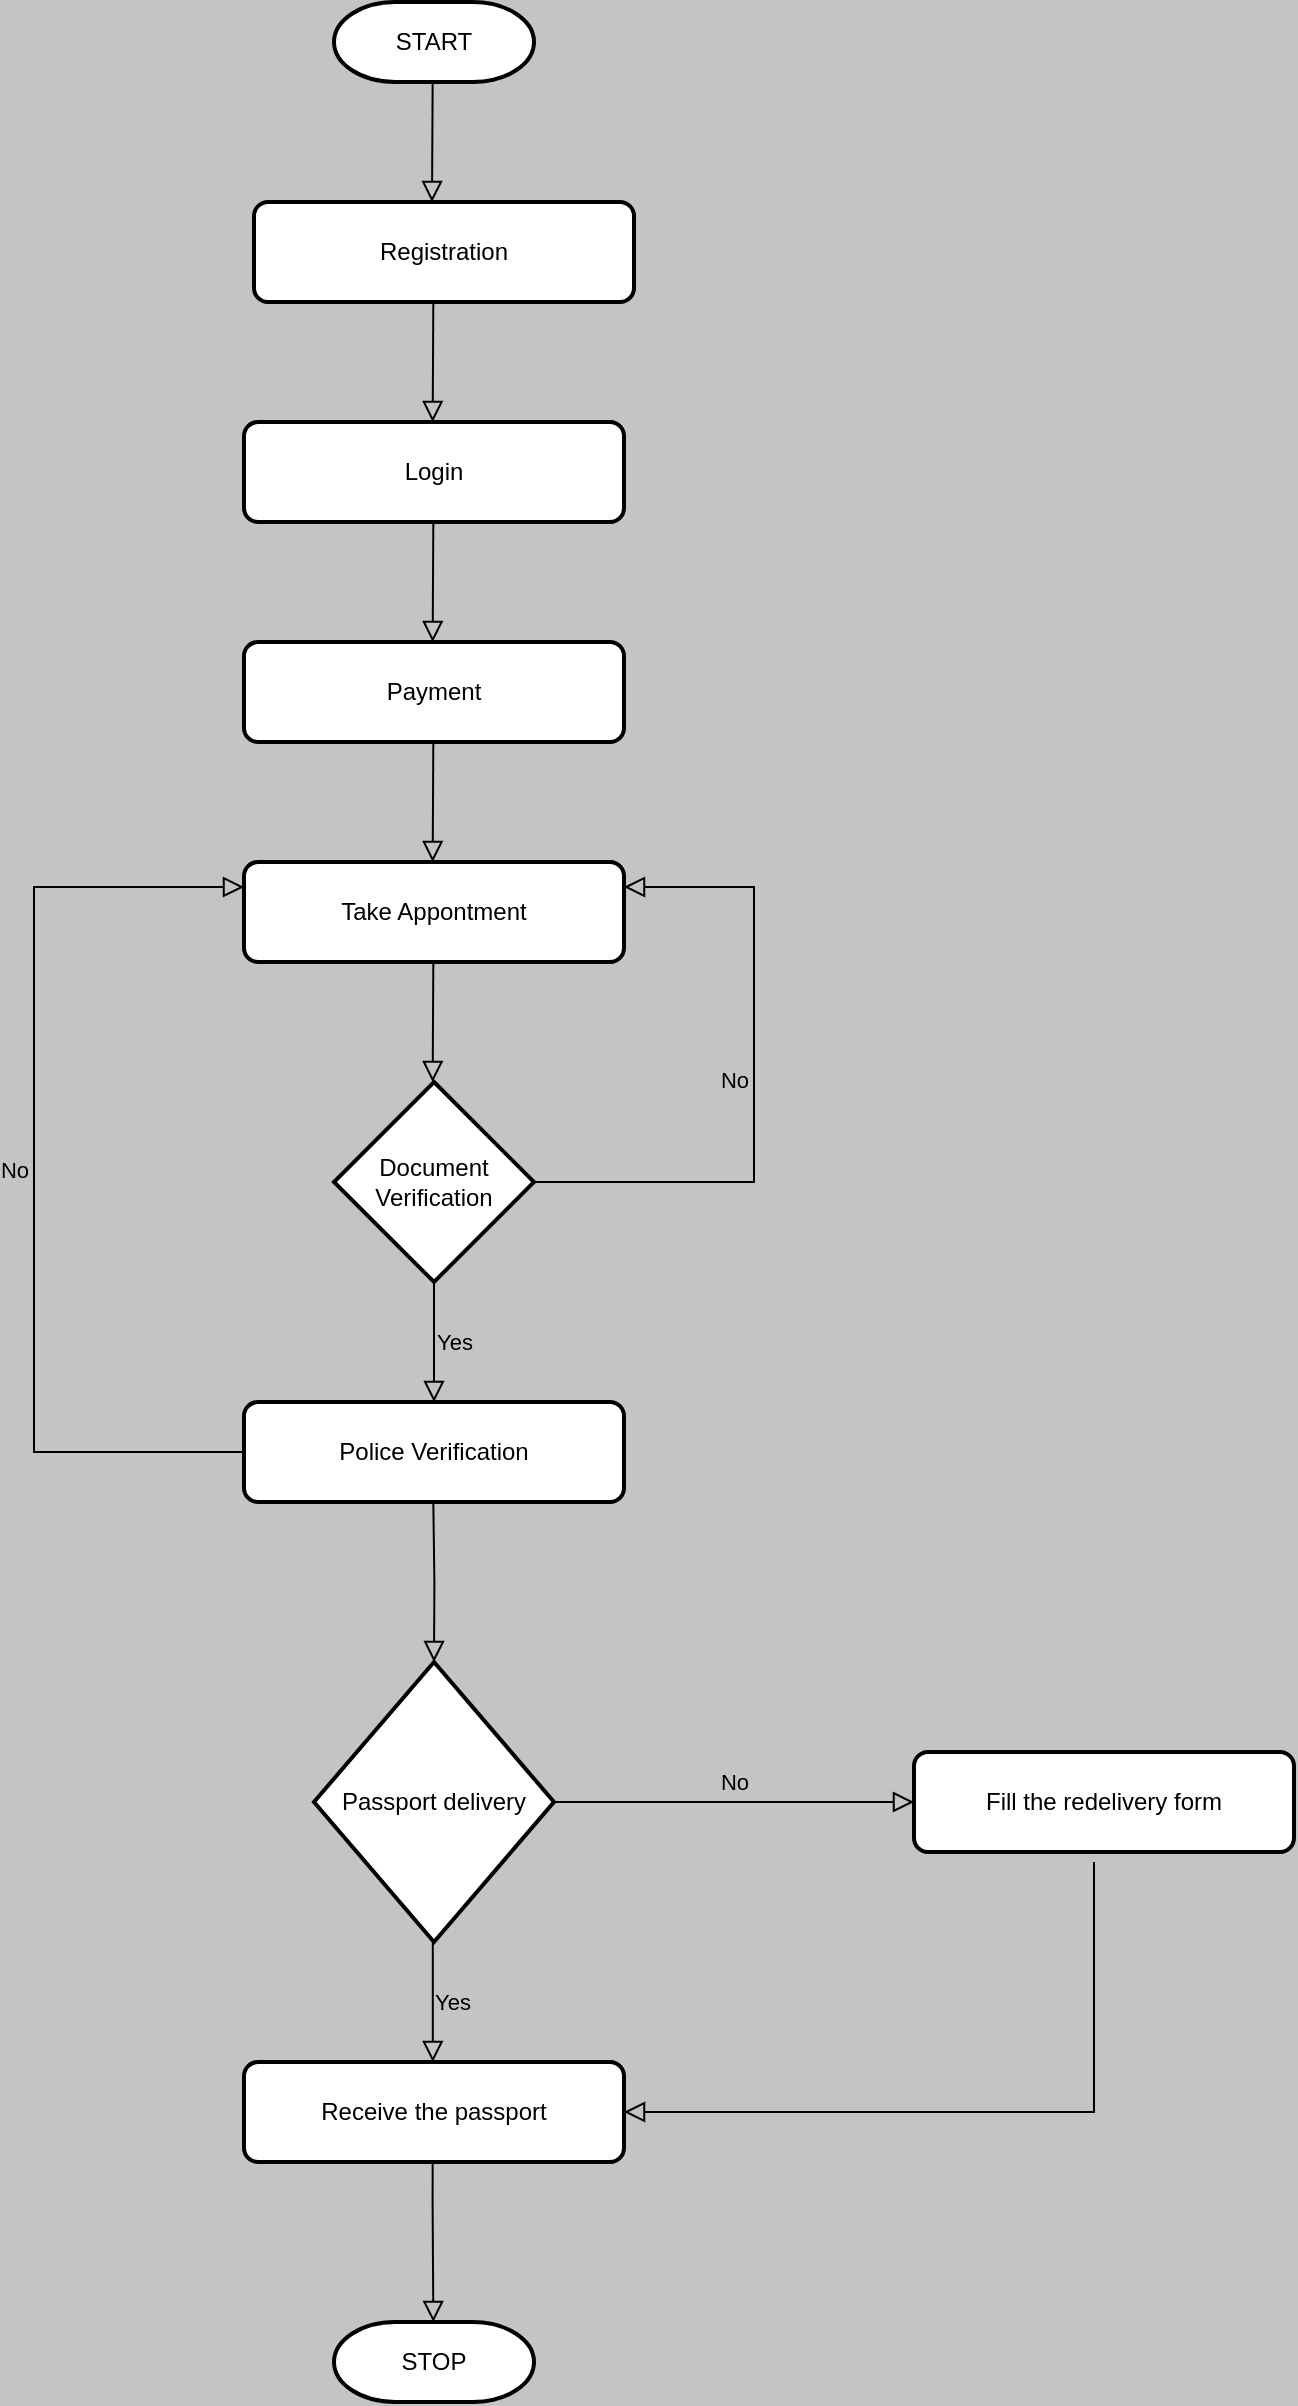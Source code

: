 <mxfile version="13.6.9" type="device"><diagram id="C5RBs43oDa-KdzZeNtuy" name="Page-1"><mxGraphModel dx="1157" dy="632" grid="1" gridSize="10" guides="1" tooltips="1" connect="1" arrows="1" fold="1" page="1" pageScale="1" pageWidth="827" pageHeight="1169" background="#C4C4C4" math="0" shadow="0"><root><mxCell id="WIyWlLk6GJQsqaUBKTNV-0"/><mxCell id="WIyWlLk6GJQsqaUBKTNV-1" parent="WIyWlLk6GJQsqaUBKTNV-0"/><mxCell id="L_H-uKs8bd5cDsqL-nru-0" value="START" style="strokeWidth=2;html=1;shape=mxgraph.flowchart.terminator;whiteSpace=wrap;" vertex="1" parent="WIyWlLk6GJQsqaUBKTNV-1"><mxGeometry x="300" y="170" width="100" height="40" as="geometry"/></mxCell><mxCell id="L_H-uKs8bd5cDsqL-nru-1" value="Registration" style="rounded=1;whiteSpace=wrap;html=1;absoluteArcSize=1;arcSize=14;strokeWidth=2;" vertex="1" parent="WIyWlLk6GJQsqaUBKTNV-1"><mxGeometry x="260" y="270" width="190" height="50" as="geometry"/></mxCell><mxCell id="L_H-uKs8bd5cDsqL-nru-2" value="Login" style="rounded=1;whiteSpace=wrap;html=1;absoluteArcSize=1;arcSize=14;strokeWidth=2;" vertex="1" parent="WIyWlLk6GJQsqaUBKTNV-1"><mxGeometry x="255" y="380" width="190" height="50" as="geometry"/></mxCell><mxCell id="L_H-uKs8bd5cDsqL-nru-3" value="Take Appontment" style="rounded=1;whiteSpace=wrap;html=1;absoluteArcSize=1;arcSize=14;strokeWidth=2;" vertex="1" parent="WIyWlLk6GJQsqaUBKTNV-1"><mxGeometry x="255" y="600" width="190" height="50" as="geometry"/></mxCell><mxCell id="L_H-uKs8bd5cDsqL-nru-4" value="Payment" style="rounded=1;whiteSpace=wrap;html=1;absoluteArcSize=1;arcSize=14;strokeWidth=2;" vertex="1" parent="WIyWlLk6GJQsqaUBKTNV-1"><mxGeometry x="255" y="490" width="190" height="50" as="geometry"/></mxCell><mxCell id="L_H-uKs8bd5cDsqL-nru-5" value="Document&lt;br&gt;Verification" style="strokeWidth=2;html=1;shape=mxgraph.flowchart.decision;whiteSpace=wrap;" vertex="1" parent="WIyWlLk6GJQsqaUBKTNV-1"><mxGeometry x="300" y="710" width="100" height="100" as="geometry"/></mxCell><mxCell id="L_H-uKs8bd5cDsqL-nru-6" value="" style="rounded=0;html=1;jettySize=auto;orthogonalLoop=1;fontSize=11;endArrow=block;endFill=0;endSize=8;strokeWidth=1;shadow=0;labelBackgroundColor=none;edgeStyle=orthogonalEdgeStyle;" edge="1" parent="WIyWlLk6GJQsqaUBKTNV-1"><mxGeometry y="20" relative="1" as="geometry"><mxPoint as="offset"/><mxPoint x="349.33" y="210" as="sourcePoint"/><mxPoint x="349" y="270" as="targetPoint"/><Array as="points"><mxPoint x="349.33" y="210"/></Array></mxGeometry></mxCell><mxCell id="L_H-uKs8bd5cDsqL-nru-10" value="" style="rounded=0;html=1;jettySize=auto;orthogonalLoop=1;fontSize=11;endArrow=block;endFill=0;endSize=8;strokeWidth=1;shadow=0;labelBackgroundColor=none;edgeStyle=orthogonalEdgeStyle;" edge="1" parent="WIyWlLk6GJQsqaUBKTNV-1"><mxGeometry y="20" relative="1" as="geometry"><mxPoint as="offset"/><mxPoint x="349.66" y="320" as="sourcePoint"/><mxPoint x="349.33" y="380" as="targetPoint"/><Array as="points"><mxPoint x="349.66" y="320"/></Array></mxGeometry></mxCell><mxCell id="L_H-uKs8bd5cDsqL-nru-11" value="" style="rounded=0;html=1;jettySize=auto;orthogonalLoop=1;fontSize=11;endArrow=block;endFill=0;endSize=8;strokeWidth=1;shadow=0;labelBackgroundColor=none;edgeStyle=orthogonalEdgeStyle;" edge="1" parent="WIyWlLk6GJQsqaUBKTNV-1"><mxGeometry y="20" relative="1" as="geometry"><mxPoint as="offset"/><mxPoint x="349.66" y="430" as="sourcePoint"/><mxPoint x="349.33" y="490" as="targetPoint"/><Array as="points"><mxPoint x="349.66" y="430"/></Array></mxGeometry></mxCell><mxCell id="L_H-uKs8bd5cDsqL-nru-12" value="" style="rounded=0;html=1;jettySize=auto;orthogonalLoop=1;fontSize=11;endArrow=block;endFill=0;endSize=8;strokeWidth=1;shadow=0;labelBackgroundColor=none;edgeStyle=orthogonalEdgeStyle;" edge="1" parent="WIyWlLk6GJQsqaUBKTNV-1"><mxGeometry y="20" relative="1" as="geometry"><mxPoint as="offset"/><mxPoint x="349.66" y="540" as="sourcePoint"/><mxPoint x="349.33" y="600" as="targetPoint"/><Array as="points"><mxPoint x="349.66" y="540"/></Array></mxGeometry></mxCell><mxCell id="L_H-uKs8bd5cDsqL-nru-13" value="" style="rounded=0;html=1;jettySize=auto;orthogonalLoop=1;fontSize=11;endArrow=block;endFill=0;endSize=8;strokeWidth=1;shadow=0;labelBackgroundColor=none;edgeStyle=orthogonalEdgeStyle;" edge="1" parent="WIyWlLk6GJQsqaUBKTNV-1"><mxGeometry y="20" relative="1" as="geometry"><mxPoint as="offset"/><mxPoint x="349.66" y="650" as="sourcePoint"/><mxPoint x="349.33" y="710" as="targetPoint"/><Array as="points"><mxPoint x="349.66" y="650"/></Array></mxGeometry></mxCell><mxCell id="L_H-uKs8bd5cDsqL-nru-15" value="No" style="edgeStyle=orthogonalEdgeStyle;rounded=0;html=1;jettySize=auto;orthogonalLoop=1;fontSize=11;endArrow=block;endFill=0;endSize=8;strokeWidth=1;shadow=0;labelBackgroundColor=none;exitX=1;exitY=0.5;exitDx=0;exitDy=0;exitPerimeter=0;entryX=1;entryY=0.25;entryDx=0;entryDy=0;" edge="1" parent="WIyWlLk6GJQsqaUBKTNV-1" source="L_H-uKs8bd5cDsqL-nru-5" target="L_H-uKs8bd5cDsqL-nru-3"><mxGeometry y="10" relative="1" as="geometry"><mxPoint as="offset"/><mxPoint x="610" y="770" as="sourcePoint"/><mxPoint x="610" y="570" as="targetPoint"/><Array as="points"><mxPoint x="510" y="760"/><mxPoint x="510" y="613"/></Array></mxGeometry></mxCell><mxCell id="L_H-uKs8bd5cDsqL-nru-16" value="Yes" style="edgeStyle=orthogonalEdgeStyle;rounded=0;html=1;jettySize=auto;orthogonalLoop=1;fontSize=11;endArrow=block;endFill=0;endSize=8;strokeWidth=1;shadow=0;labelBackgroundColor=none;exitX=0.5;exitY=1;exitDx=0;exitDy=0;exitPerimeter=0;" edge="1" parent="WIyWlLk6GJQsqaUBKTNV-1" source="L_H-uKs8bd5cDsqL-nru-5"><mxGeometry y="10" relative="1" as="geometry"><mxPoint as="offset"/><mxPoint x="350" y="850" as="sourcePoint"/><mxPoint x="350" y="870" as="targetPoint"/><Array as="points"><mxPoint x="350" y="850"/></Array></mxGeometry></mxCell><mxCell id="L_H-uKs8bd5cDsqL-nru-17" value="Police Verification" style="rounded=1;whiteSpace=wrap;html=1;absoluteArcSize=1;arcSize=14;strokeWidth=2;" vertex="1" parent="WIyWlLk6GJQsqaUBKTNV-1"><mxGeometry x="255" y="870" width="190" height="50" as="geometry"/></mxCell><mxCell id="L_H-uKs8bd5cDsqL-nru-18" value="No" style="edgeStyle=orthogonalEdgeStyle;rounded=0;html=1;jettySize=auto;orthogonalLoop=1;fontSize=11;endArrow=block;endFill=0;endSize=8;strokeWidth=1;shadow=0;labelBackgroundColor=none;exitX=0;exitY=0.5;exitDx=0;exitDy=0;entryX=0;entryY=0.25;entryDx=0;entryDy=0;" edge="1" parent="WIyWlLk6GJQsqaUBKTNV-1" source="L_H-uKs8bd5cDsqL-nru-17" target="L_H-uKs8bd5cDsqL-nru-3"><mxGeometry y="10" relative="1" as="geometry"><mxPoint as="offset"/><mxPoint x="100" y="877.5" as="sourcePoint"/><mxPoint x="140" y="620" as="targetPoint"/><Array as="points"><mxPoint x="150" y="895"/><mxPoint x="150" y="613"/></Array></mxGeometry></mxCell><mxCell id="L_H-uKs8bd5cDsqL-nru-20" value="Passport delivery" style="strokeWidth=2;html=1;shape=mxgraph.flowchart.decision;whiteSpace=wrap;" vertex="1" parent="WIyWlLk6GJQsqaUBKTNV-1"><mxGeometry x="290" y="1000" width="120" height="140" as="geometry"/></mxCell><mxCell id="L_H-uKs8bd5cDsqL-nru-21" value="Yes" style="edgeStyle=orthogonalEdgeStyle;rounded=0;html=1;jettySize=auto;orthogonalLoop=1;fontSize=11;endArrow=block;endFill=0;endSize=8;strokeWidth=1;shadow=0;labelBackgroundColor=none;exitX=0.5;exitY=1;exitDx=0;exitDy=0;exitPerimeter=0;" edge="1" parent="WIyWlLk6GJQsqaUBKTNV-1"><mxGeometry y="10" relative="1" as="geometry"><mxPoint as="offset"/><mxPoint x="349.4" y="1140" as="sourcePoint"/><mxPoint x="349.4" y="1200" as="targetPoint"/><Array as="points"><mxPoint x="349.4" y="1180"/></Array></mxGeometry></mxCell><mxCell id="L_H-uKs8bd5cDsqL-nru-22" value="Receive the passport" style="rounded=1;whiteSpace=wrap;html=1;absoluteArcSize=1;arcSize=14;strokeWidth=2;" vertex="1" parent="WIyWlLk6GJQsqaUBKTNV-1"><mxGeometry x="255" y="1200" width="190" height="50" as="geometry"/></mxCell><mxCell id="L_H-uKs8bd5cDsqL-nru-23" value="" style="rounded=0;html=1;jettySize=auto;orthogonalLoop=1;fontSize=11;endArrow=block;endFill=0;endSize=8;strokeWidth=1;shadow=0;labelBackgroundColor=none;edgeStyle=orthogonalEdgeStyle;entryX=0.5;entryY=0;entryDx=0;entryDy=0;entryPerimeter=0;" edge="1" parent="WIyWlLk6GJQsqaUBKTNV-1" target="L_H-uKs8bd5cDsqL-nru-20"><mxGeometry y="20" relative="1" as="geometry"><mxPoint as="offset"/><mxPoint x="349.66" y="920" as="sourcePoint"/><mxPoint x="349.33" y="980" as="targetPoint"/><Array as="points"/></mxGeometry></mxCell><mxCell id="L_H-uKs8bd5cDsqL-nru-25" value="Fill the redelivery form" style="rounded=1;whiteSpace=wrap;html=1;absoluteArcSize=1;arcSize=14;strokeWidth=2;" vertex="1" parent="WIyWlLk6GJQsqaUBKTNV-1"><mxGeometry x="590" y="1045" width="190" height="50" as="geometry"/></mxCell><mxCell id="L_H-uKs8bd5cDsqL-nru-27" value="No" style="edgeStyle=orthogonalEdgeStyle;rounded=0;html=1;jettySize=auto;orthogonalLoop=1;fontSize=11;endArrow=block;endFill=0;endSize=8;strokeWidth=1;shadow=0;labelBackgroundColor=none;exitX=1;exitY=0.5;exitDx=0;exitDy=0;exitPerimeter=0;entryX=0;entryY=0.5;entryDx=0;entryDy=0;" edge="1" parent="WIyWlLk6GJQsqaUBKTNV-1" source="L_H-uKs8bd5cDsqL-nru-20" target="L_H-uKs8bd5cDsqL-nru-25"><mxGeometry y="10" relative="1" as="geometry"><mxPoint as="offset"/><mxPoint x="470" y="1087.5" as="sourcePoint"/><mxPoint x="515" y="940" as="targetPoint"/><Array as="points"><mxPoint x="500" y="1070"/><mxPoint x="500" y="1070"/></Array></mxGeometry></mxCell><mxCell id="L_H-uKs8bd5cDsqL-nru-28" value="" style="rounded=0;html=1;jettySize=auto;orthogonalLoop=1;fontSize=11;endArrow=block;endFill=0;endSize=8;strokeWidth=1;shadow=0;labelBackgroundColor=none;edgeStyle=orthogonalEdgeStyle;entryX=1;entryY=0.5;entryDx=0;entryDy=0;" edge="1" parent="WIyWlLk6GJQsqaUBKTNV-1" target="L_H-uKs8bd5cDsqL-nru-22"><mxGeometry y="20" relative="1" as="geometry"><mxPoint as="offset"/><mxPoint x="680" y="1100" as="sourcePoint"/><mxPoint x="590" y="1217.5" as="targetPoint"/><Array as="points"><mxPoint x="680" y="1225"/></Array></mxGeometry></mxCell><mxCell id="L_H-uKs8bd5cDsqL-nru-29" value="STOP" style="strokeWidth=2;html=1;shape=mxgraph.flowchart.terminator;whiteSpace=wrap;" vertex="1" parent="WIyWlLk6GJQsqaUBKTNV-1"><mxGeometry x="300" y="1330" width="100" height="40" as="geometry"/></mxCell><mxCell id="L_H-uKs8bd5cDsqL-nru-30" value="" style="rounded=0;html=1;jettySize=auto;orthogonalLoop=1;fontSize=11;endArrow=block;endFill=0;endSize=8;strokeWidth=1;shadow=0;labelBackgroundColor=none;edgeStyle=orthogonalEdgeStyle;entryX=0.5;entryY=0;entryDx=0;entryDy=0;entryPerimeter=0;" edge="1" parent="WIyWlLk6GJQsqaUBKTNV-1"><mxGeometry y="20" relative="1" as="geometry"><mxPoint as="offset"/><mxPoint x="349.33" y="1250" as="sourcePoint"/><mxPoint x="349.67" y="1330" as="targetPoint"/><Array as="points"><mxPoint x="349.33" y="1270"/><mxPoint x="349.33" y="1270"/></Array></mxGeometry></mxCell></root></mxGraphModel></diagram></mxfile>